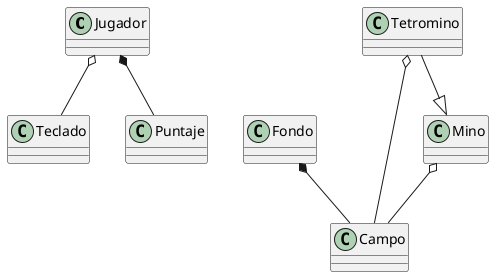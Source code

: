 @startuml tetris 

class Jugador
class Teclado
class Campo 
class Fondo 
class Tetromino
class Mino 
class Puntaje

Jugador *-- Puntaje
Jugador o-- Teclado
Fondo *--Campo
Mino o-- Campo
Tetromino --|> Mino
Tetromino o-- Campo

@enduml